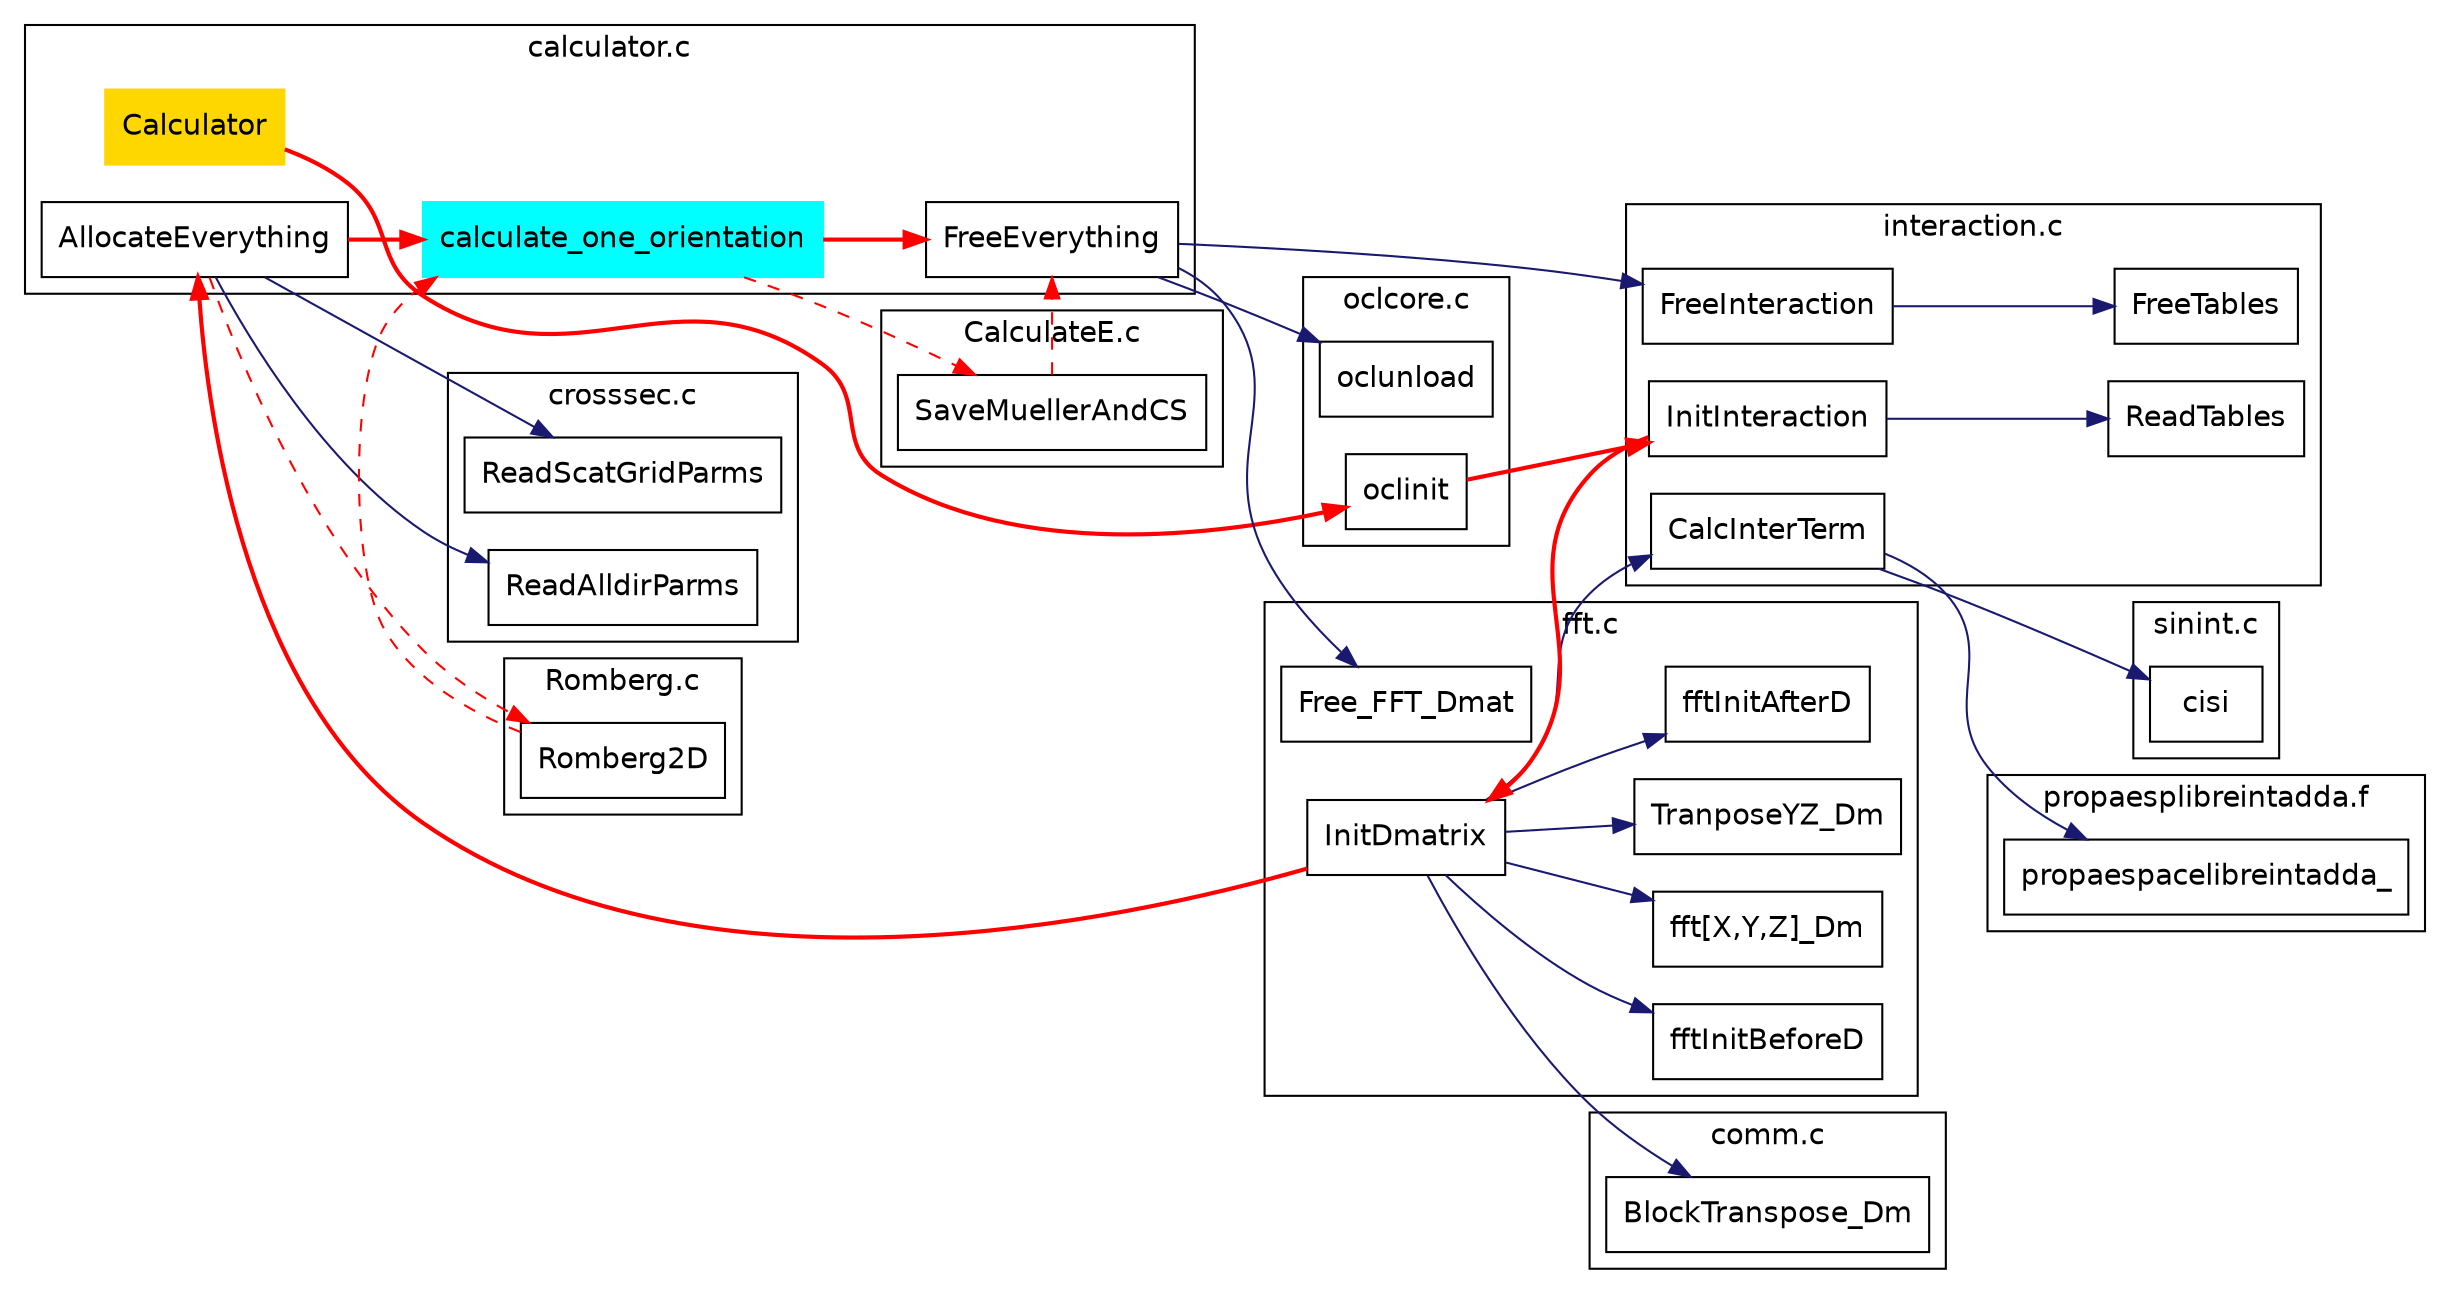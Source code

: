 digraph calc
{
	rankdir=LR
	edge [color=midnightblue]
	node [fontname=Helvetica,shape=box];
	fontname=Helvetica
	
	subgraph cluster_calc {
		Calculator [style=filled,color=gold]
		AllocateEverything
		FreeEverything
		calculate_one_orientation [style=filled,color=cyan]
		label = "calculator.c"
	}
	subgraph cluster_fft {
		InitDmatrix -> fftInitBeforeD
		InitDmatrix -> "fft[X,Y,Z]_Dm"
		InitDmatrix -> TranposeYZ_Dm
		InitDmatrix -> fftInitAfterD
		Free_FFT_Dmat
		label = "fft.c"
	}
	subgraph cluster_inter {
		InitInteraction -> ReadTables
		FreeInteraction -> FreeTables
		CalcInterTerm
		label = "interaction.c";
	}
	subgraph cluster_cs {
		ReadScatGridParms
		ReadAlldirParms
		label = "crosssec.c";
	}
	subgraph cluster_ocl {
		oclinit
		oclunload
		label = "oclcore.c";
	}
	subgraph cluster_romberg {
		Romberg2D
		label = "Romberg.c";
	}
	subgraph cluster_cisi {
		cisi
		label = "sinint.c";
	}	
	subgraph cluster_igt {
		propaespacelibreintadda_
		label = "propaesplibreintadda.f"
	}
	subgraph cluster_calcE {
		SaveMuellerAndCS
		label = "CalculateE.c";
	}
	subgraph cluster_comm {
		BlockTranspose_Dm
		label = "comm.c"
	}

	Calculator -> oclinit -> InitInteraction -> InitDmatrix -> AllocateEverything -> calculate_one_orientation -> FreeEverything [color=red,style=bold]
	AllocateEverything -> Romberg2D  -> calculate_one_orientation -> SaveMuellerAndCS -> FreeEverything [color=red,style=dashed]
	
	AllocateEverything -> ReadScatGridParms
	AllocateEverything -> ReadAlldirParms
	FreeEverything -> oclunload
	FreeEverything -> Free_FFT_Dmat
	FreeEverything -> FreeInteraction
	CalcInterTerm -> cisi
	InitDmatrix -> CalcInterTerm -> propaespacelibreintadda_
	InitDmatrix -> BlockTranspose_Dm
}